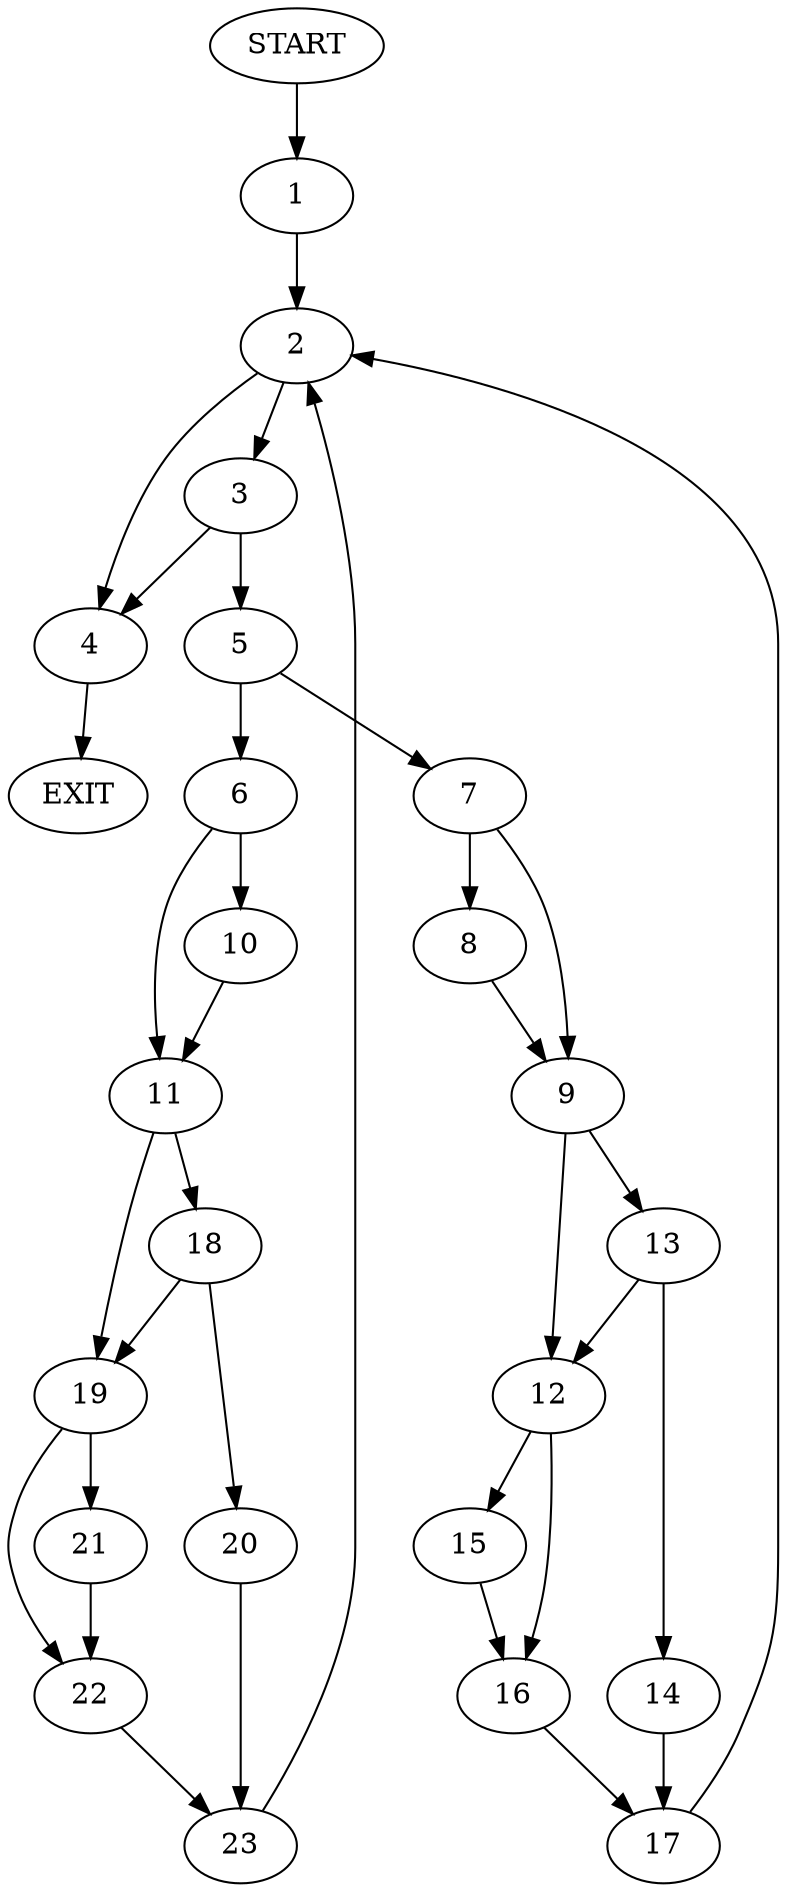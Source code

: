 digraph {
0 [label="START"]
24 [label="EXIT"]
0 -> 1
1 -> 2
2 -> 3
2 -> 4
3 -> 5
3 -> 4
4 -> 24
5 -> 6
5 -> 7
7 -> 8
7 -> 9
6 -> 10
6 -> 11
8 -> 9
9 -> 12
9 -> 13
13 -> 12
13 -> 14
12 -> 15
12 -> 16
14 -> 17
17 -> 2
15 -> 16
16 -> 17
11 -> 18
11 -> 19
10 -> 11
18 -> 20
18 -> 19
19 -> 21
19 -> 22
20 -> 23
23 -> 2
21 -> 22
22 -> 23
}
